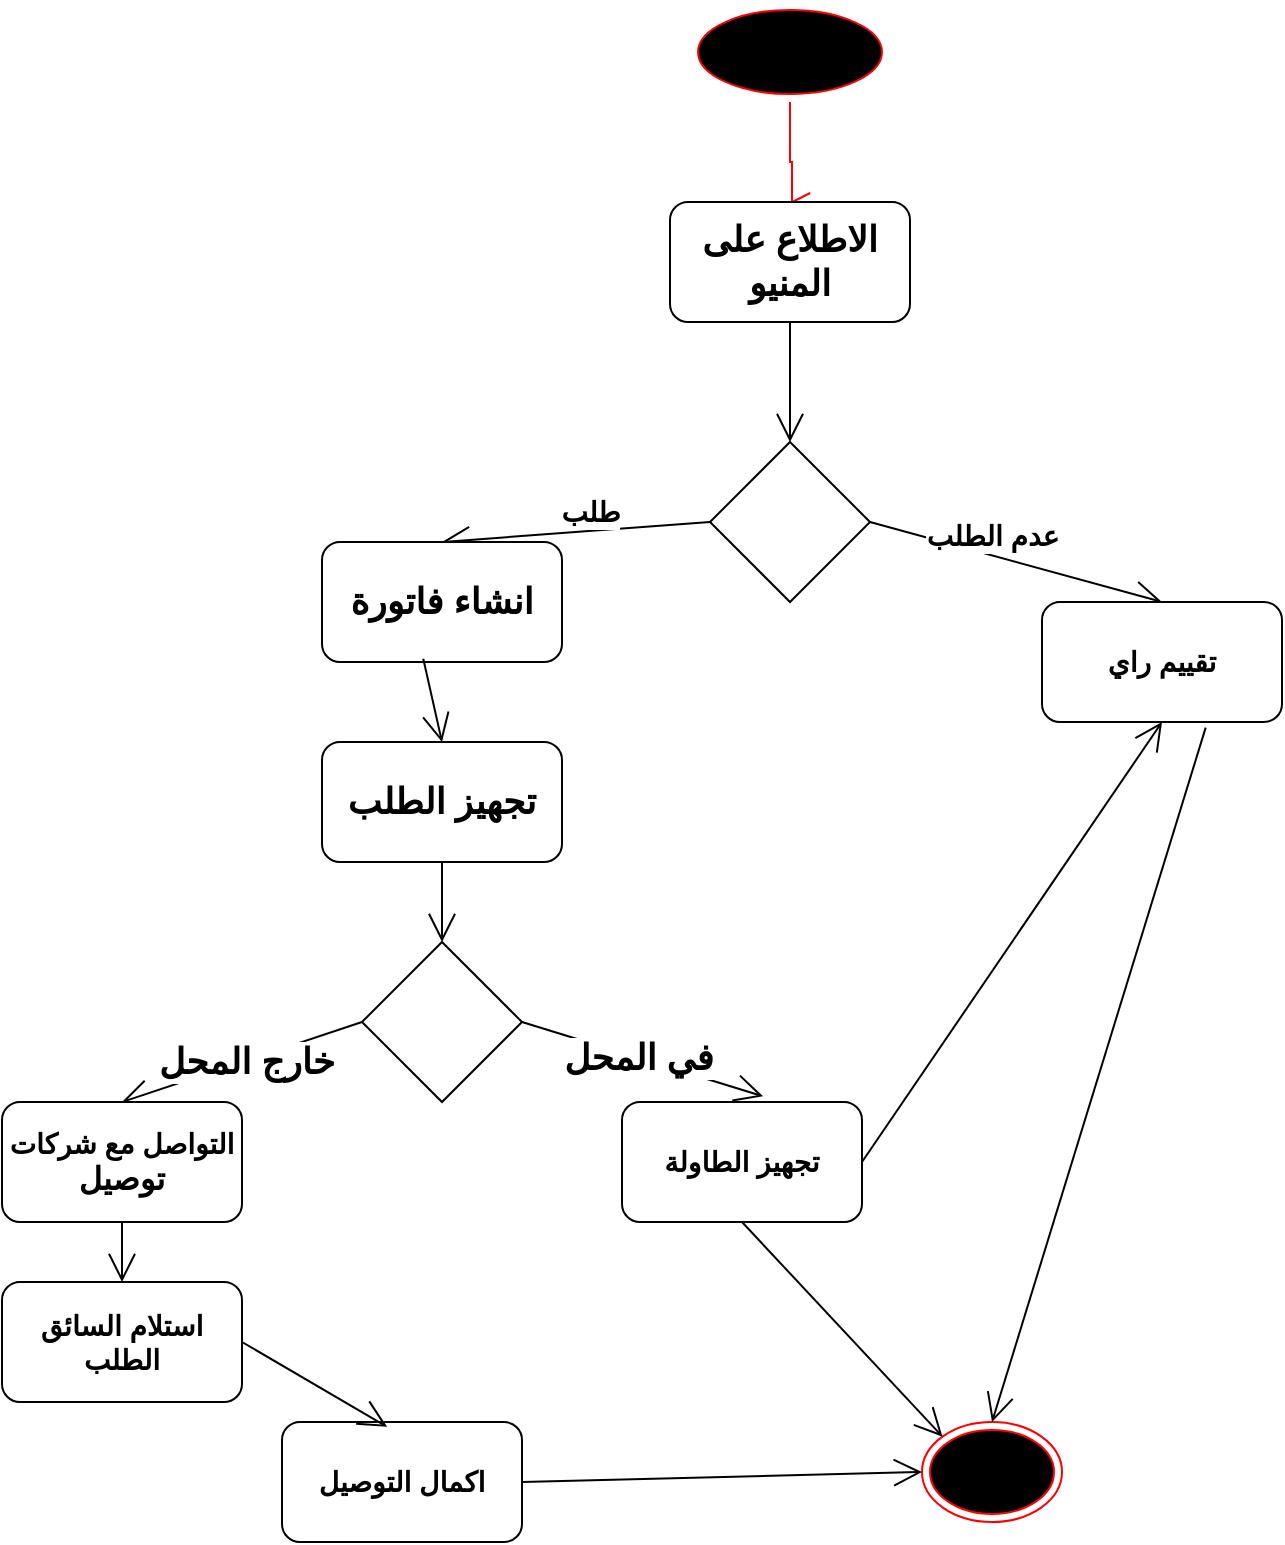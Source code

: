 <mxfile version="26.2.14">
  <diagram name="Page-1" id="TdrzcOV-UNlIRKtFkZLf">
    <mxGraphModel dx="1830" dy="880" grid="1" gridSize="10" guides="1" tooltips="1" connect="1" arrows="1" fold="1" page="1" pageScale="1" pageWidth="827" pageHeight="1169" math="0" shadow="0">
      <root>
        <mxCell id="0" />
        <mxCell id="1" parent="0" />
        <mxCell id="bgS8-4ASuz-KEyf1Ljvr-1" value="" style="ellipse;html=1;shape=startState;fillColor=#000000;strokeColor=#ff0000;" parent="1" vertex="1">
          <mxGeometry x="414" y="20" width="100" height="50" as="geometry" />
        </mxCell>
        <mxCell id="bgS8-4ASuz-KEyf1Ljvr-2" value="" style="edgeStyle=orthogonalEdgeStyle;html=1;verticalAlign=bottom;endArrow=open;endSize=8;strokeColor=#ff0000;rounded=0;entryX=0.5;entryY=0;entryDx=0;entryDy=0;" parent="1" source="bgS8-4ASuz-KEyf1Ljvr-1" edge="1" target="kAa6bXmPHWRR-01voxHk-1">
          <mxGeometry relative="1" as="geometry">
            <mxPoint x="464" y="130" as="targetPoint" />
            <Array as="points">
              <mxPoint x="464" y="100" />
              <mxPoint x="465" y="100" />
            </Array>
          </mxGeometry>
        </mxCell>
        <mxCell id="kAa6bXmPHWRR-01voxHk-1" value="&lt;font style=&quot;font-size: 18px;&quot;&gt;&lt;b&gt;الاطلاع على المنيو&lt;/b&gt;&lt;/font&gt;" style="rounded=1;whiteSpace=wrap;html=1;" vertex="1" parent="1">
          <mxGeometry x="404" y="120" width="120" height="60" as="geometry" />
        </mxCell>
        <mxCell id="kAa6bXmPHWRR-01voxHk-2" value="" style="rhombus;whiteSpace=wrap;html=1;" vertex="1" parent="1">
          <mxGeometry x="424" y="240" width="80" height="80" as="geometry" />
        </mxCell>
        <mxCell id="kAa6bXmPHWRR-01voxHk-3" value="" style="endArrow=open;endFill=1;endSize=12;html=1;rounded=0;exitX=0.5;exitY=1;exitDx=0;exitDy=0;entryX=0.5;entryY=0;entryDx=0;entryDy=0;" edge="1" parent="1" source="kAa6bXmPHWRR-01voxHk-1" target="kAa6bXmPHWRR-01voxHk-2">
          <mxGeometry width="160" relative="1" as="geometry">
            <mxPoint x="240" y="390" as="sourcePoint" />
            <mxPoint x="400" y="390" as="targetPoint" />
          </mxGeometry>
        </mxCell>
        <mxCell id="kAa6bXmPHWRR-01voxHk-4" value="" style="endArrow=open;endFill=1;endSize=12;html=1;rounded=0;exitX=0;exitY=0.5;exitDx=0;exitDy=0;entryX=0.5;entryY=0;entryDx=0;entryDy=0;" edge="1" parent="1" source="kAa6bXmPHWRR-01voxHk-2" target="kAa6bXmPHWRR-01voxHk-10">
          <mxGeometry width="160" relative="1" as="geometry">
            <mxPoint x="210" y="360" as="sourcePoint" />
            <mxPoint x="330" y="280" as="targetPoint" />
          </mxGeometry>
        </mxCell>
        <mxCell id="kAa6bXmPHWRR-01voxHk-6" value="&lt;font style=&quot;font-size: 14px;&quot;&gt;&lt;b&gt;طلب&lt;/b&gt;&lt;/font&gt;" style="edgeLabel;html=1;align=center;verticalAlign=middle;resizable=0;points=[];" vertex="1" connectable="0" parent="kAa6bXmPHWRR-01voxHk-4">
          <mxGeometry x="-0.102" y="-2" relative="1" as="geometry">
            <mxPoint y="-8" as="offset" />
          </mxGeometry>
        </mxCell>
        <mxCell id="kAa6bXmPHWRR-01voxHk-5" value="" style="endArrow=open;endFill=1;endSize=12;html=1;rounded=0;exitX=1;exitY=0.5;exitDx=0;exitDy=0;entryX=0.5;entryY=0;entryDx=0;entryDy=0;" edge="1" parent="1" source="kAa6bXmPHWRR-01voxHk-2" target="kAa6bXmPHWRR-01voxHk-25">
          <mxGeometry width="160" relative="1" as="geometry">
            <mxPoint x="330" y="320" as="sourcePoint" />
            <mxPoint x="650" y="280" as="targetPoint" />
            <Array as="points" />
          </mxGeometry>
        </mxCell>
        <mxCell id="kAa6bXmPHWRR-01voxHk-7" value="&lt;font style=&quot;font-size: 14px;&quot;&gt;&lt;b style=&quot;&quot;&gt;عدم الطلب&lt;/b&gt;&lt;/font&gt;" style="edgeLabel;html=1;align=center;verticalAlign=middle;resizable=0;points=[];" vertex="1" connectable="0" parent="kAa6bXmPHWRR-01voxHk-5">
          <mxGeometry x="-0.174" y="-4" relative="1" as="geometry">
            <mxPoint x="2" y="-14" as="offset" />
          </mxGeometry>
        </mxCell>
        <mxCell id="kAa6bXmPHWRR-01voxHk-10" value="&lt;font style=&quot;font-size: 18px;&quot;&gt;&lt;b&gt;انشاء فاتورة&lt;/b&gt;&lt;/font&gt;" style="rounded=1;whiteSpace=wrap;html=1;" vertex="1" parent="1">
          <mxGeometry x="230" y="290" width="120" height="60" as="geometry" />
        </mxCell>
        <mxCell id="kAa6bXmPHWRR-01voxHk-11" value="&lt;font style=&quot;font-size: 18px;&quot;&gt;&lt;b&gt;تجهيز الطلب&lt;/b&gt;&lt;/font&gt;" style="rounded=1;whiteSpace=wrap;html=1;" vertex="1" parent="1">
          <mxGeometry x="230" y="390" width="120" height="60" as="geometry" />
        </mxCell>
        <mxCell id="kAa6bXmPHWRR-01voxHk-12" value="" style="endArrow=open;endFill=1;endSize=12;html=1;rounded=0;exitX=0.422;exitY=0.973;exitDx=0;exitDy=0;exitPerimeter=0;entryX=0.5;entryY=0;entryDx=0;entryDy=0;" edge="1" parent="1" source="kAa6bXmPHWRR-01voxHk-10" target="kAa6bXmPHWRR-01voxHk-11">
          <mxGeometry width="160" relative="1" as="geometry">
            <mxPoint x="70" y="500" as="sourcePoint" />
            <mxPoint x="230" y="500" as="targetPoint" />
          </mxGeometry>
        </mxCell>
        <mxCell id="kAa6bXmPHWRR-01voxHk-13" value="" style="endArrow=open;endFill=1;endSize=12;html=1;rounded=0;exitX=0.5;exitY=1;exitDx=0;exitDy=0;entryX=0.5;entryY=0;entryDx=0;entryDy=0;" edge="1" parent="1" source="kAa6bXmPHWRR-01voxHk-11" target="kAa6bXmPHWRR-01voxHk-14">
          <mxGeometry width="160" relative="1" as="geometry">
            <mxPoint x="260" y="540" as="sourcePoint" />
            <mxPoint x="290" y="530" as="targetPoint" />
          </mxGeometry>
        </mxCell>
        <mxCell id="kAa6bXmPHWRR-01voxHk-14" value="" style="rhombus;whiteSpace=wrap;html=1;" vertex="1" parent="1">
          <mxGeometry x="250" y="490" width="80" height="80" as="geometry" />
        </mxCell>
        <mxCell id="kAa6bXmPHWRR-01voxHk-15" value="" style="endArrow=open;endFill=1;endSize=12;html=1;rounded=0;exitX=1;exitY=0.5;exitDx=0;exitDy=0;entryX=0.588;entryY=-0.047;entryDx=0;entryDy=0;entryPerimeter=0;" edge="1" parent="1" source="kAa6bXmPHWRR-01voxHk-14" target="kAa6bXmPHWRR-01voxHk-19">
          <mxGeometry width="160" relative="1" as="geometry">
            <mxPoint x="340" y="590" as="sourcePoint" />
            <mxPoint x="430" y="590" as="targetPoint" />
          </mxGeometry>
        </mxCell>
        <mxCell id="kAa6bXmPHWRR-01voxHk-16" value="&lt;font style=&quot;font-size: 18px;&quot;&gt;&lt;b&gt;في المحل&lt;/b&gt;&lt;/font&gt;" style="edgeLabel;html=1;align=center;verticalAlign=middle;resizable=0;points=[];" vertex="1" connectable="0" parent="kAa6bXmPHWRR-01voxHk-15">
          <mxGeometry x="-0.044" relative="1" as="geometry">
            <mxPoint as="offset" />
          </mxGeometry>
        </mxCell>
        <mxCell id="kAa6bXmPHWRR-01voxHk-17" value="" style="endArrow=open;endFill=1;endSize=12;html=1;rounded=0;exitX=0;exitY=0.5;exitDx=0;exitDy=0;entryX=0.5;entryY=0;entryDx=0;entryDy=0;" edge="1" parent="1" source="kAa6bXmPHWRR-01voxHk-14" target="kAa6bXmPHWRR-01voxHk-20">
          <mxGeometry width="160" relative="1" as="geometry">
            <mxPoint x="70" y="670" as="sourcePoint" />
            <mxPoint x="130" y="590" as="targetPoint" />
          </mxGeometry>
        </mxCell>
        <mxCell id="kAa6bXmPHWRR-01voxHk-18" value="&lt;font style=&quot;font-size: 18px;&quot;&gt;&lt;b&gt;خارج المحل&lt;/b&gt;&lt;/font&gt;" style="edgeLabel;html=1;align=center;verticalAlign=middle;resizable=0;points=[];" vertex="1" connectable="0" parent="kAa6bXmPHWRR-01voxHk-17">
          <mxGeometry x="-0.03" relative="1" as="geometry">
            <mxPoint as="offset" />
          </mxGeometry>
        </mxCell>
        <mxCell id="kAa6bXmPHWRR-01voxHk-19" value="&lt;font style=&quot;font-size: 14px;&quot;&gt;&lt;b&gt;تجهيز الطاولة&lt;/b&gt;&lt;/font&gt;" style="rounded=1;whiteSpace=wrap;html=1;" vertex="1" parent="1">
          <mxGeometry x="380" y="570" width="120" height="60" as="geometry" />
        </mxCell>
        <mxCell id="kAa6bXmPHWRR-01voxHk-20" value="&lt;font style=&quot;font-size: 14px;&quot;&gt;&lt;b&gt;التواصل مع شركات&lt;/b&gt;&lt;/font&gt;&lt;div&gt;&lt;font size=&quot;3&quot;&gt;&lt;b&gt;توصيل&lt;/b&gt;&lt;/font&gt;&lt;/div&gt;" style="rounded=1;whiteSpace=wrap;html=1;" vertex="1" parent="1">
          <mxGeometry x="70" y="570" width="120" height="60" as="geometry" />
        </mxCell>
        <mxCell id="kAa6bXmPHWRR-01voxHk-21" value="&lt;b&gt;&lt;font style=&quot;font-size: 14px;&quot;&gt;استلام السائق الطلب&lt;/font&gt;&lt;/b&gt;" style="rounded=1;whiteSpace=wrap;html=1;" vertex="1" parent="1">
          <mxGeometry x="70" y="660" width="120" height="60" as="geometry" />
        </mxCell>
        <mxCell id="kAa6bXmPHWRR-01voxHk-22" value="" style="endArrow=open;endFill=1;endSize=12;html=1;rounded=0;exitX=0.5;exitY=1;exitDx=0;exitDy=0;entryX=0.5;entryY=0;entryDx=0;entryDy=0;" edge="1" parent="1" source="kAa6bXmPHWRR-01voxHk-20" target="kAa6bXmPHWRR-01voxHk-21">
          <mxGeometry width="160" relative="1" as="geometry">
            <mxPoint x="250" y="780" as="sourcePoint" />
            <mxPoint x="410" y="780" as="targetPoint" />
          </mxGeometry>
        </mxCell>
        <mxCell id="kAa6bXmPHWRR-01voxHk-23" value="&lt;font style=&quot;font-size: 14px;&quot;&gt;&lt;b style=&quot;&quot;&gt;اكمال التوصيل&lt;/b&gt;&lt;/font&gt;" style="rounded=1;whiteSpace=wrap;html=1;" vertex="1" parent="1">
          <mxGeometry x="210" y="730" width="120" height="60" as="geometry" />
        </mxCell>
        <mxCell id="kAa6bXmPHWRR-01voxHk-24" value="" style="endArrow=open;endFill=1;endSize=12;html=1;rounded=0;exitX=1;exitY=0.5;exitDx=0;exitDy=0;entryX=0.438;entryY=0.04;entryDx=0;entryDy=0;entryPerimeter=0;" edge="1" parent="1" source="kAa6bXmPHWRR-01voxHk-21" target="kAa6bXmPHWRR-01voxHk-23">
          <mxGeometry width="160" relative="1" as="geometry">
            <mxPoint x="50" y="910" as="sourcePoint" />
            <mxPoint x="210" y="910" as="targetPoint" />
          </mxGeometry>
        </mxCell>
        <mxCell id="kAa6bXmPHWRR-01voxHk-25" value="&lt;font style=&quot;font-size: 14px;&quot;&gt;&lt;b&gt;تقييم راي&lt;/b&gt;&lt;/font&gt;" style="rounded=1;whiteSpace=wrap;html=1;" vertex="1" parent="1">
          <mxGeometry x="590" y="320" width="120" height="60" as="geometry" />
        </mxCell>
        <mxCell id="kAa6bXmPHWRR-01voxHk-26" value="" style="endArrow=open;endFill=1;endSize=12;html=1;rounded=0;exitX=1;exitY=0.5;exitDx=0;exitDy=0;entryX=0.5;entryY=1;entryDx=0;entryDy=0;" edge="1" parent="1" source="kAa6bXmPHWRR-01voxHk-19" target="kAa6bXmPHWRR-01voxHk-25">
          <mxGeometry width="160" relative="1" as="geometry">
            <mxPoint x="460" y="710" as="sourcePoint" />
            <mxPoint x="640" y="690" as="targetPoint" />
          </mxGeometry>
        </mxCell>
        <mxCell id="kAa6bXmPHWRR-01voxHk-27" value="" style="ellipse;html=1;shape=endState;fillColor=#000000;strokeColor=#ff0000;" vertex="1" parent="1">
          <mxGeometry x="530" y="730" width="70" height="50" as="geometry" />
        </mxCell>
        <mxCell id="kAa6bXmPHWRR-01voxHk-28" value="" style="endArrow=open;endFill=1;endSize=12;html=1;rounded=0;exitX=1;exitY=0.5;exitDx=0;exitDy=0;entryX=0;entryY=0.5;entryDx=0;entryDy=0;" edge="1" parent="1" source="kAa6bXmPHWRR-01voxHk-23" target="kAa6bXmPHWRR-01voxHk-27">
          <mxGeometry width="160" relative="1" as="geometry">
            <mxPoint x="330" y="830" as="sourcePoint" />
            <mxPoint x="490" y="830" as="targetPoint" />
          </mxGeometry>
        </mxCell>
        <mxCell id="kAa6bXmPHWRR-01voxHk-29" value="" style="endArrow=open;endFill=1;endSize=12;html=1;rounded=0;exitX=0.5;exitY=1;exitDx=0;exitDy=0;entryX=0;entryY=0;entryDx=0;entryDy=0;" edge="1" parent="1" source="kAa6bXmPHWRR-01voxHk-19" target="kAa6bXmPHWRR-01voxHk-27">
          <mxGeometry width="160" relative="1" as="geometry">
            <mxPoint x="420" y="670" as="sourcePoint" />
            <mxPoint x="580" y="670" as="targetPoint" />
          </mxGeometry>
        </mxCell>
        <mxCell id="kAa6bXmPHWRR-01voxHk-30" value="" style="endArrow=open;endFill=1;endSize=12;html=1;rounded=0;exitX=0.682;exitY=1.047;exitDx=0;exitDy=0;exitPerimeter=0;entryX=0.5;entryY=0;entryDx=0;entryDy=0;" edge="1" parent="1" source="kAa6bXmPHWRR-01voxHk-25" target="kAa6bXmPHWRR-01voxHk-27">
          <mxGeometry width="160" relative="1" as="geometry">
            <mxPoint x="600" y="590" as="sourcePoint" />
            <mxPoint x="760" y="590" as="targetPoint" />
          </mxGeometry>
        </mxCell>
      </root>
    </mxGraphModel>
  </diagram>
</mxfile>
